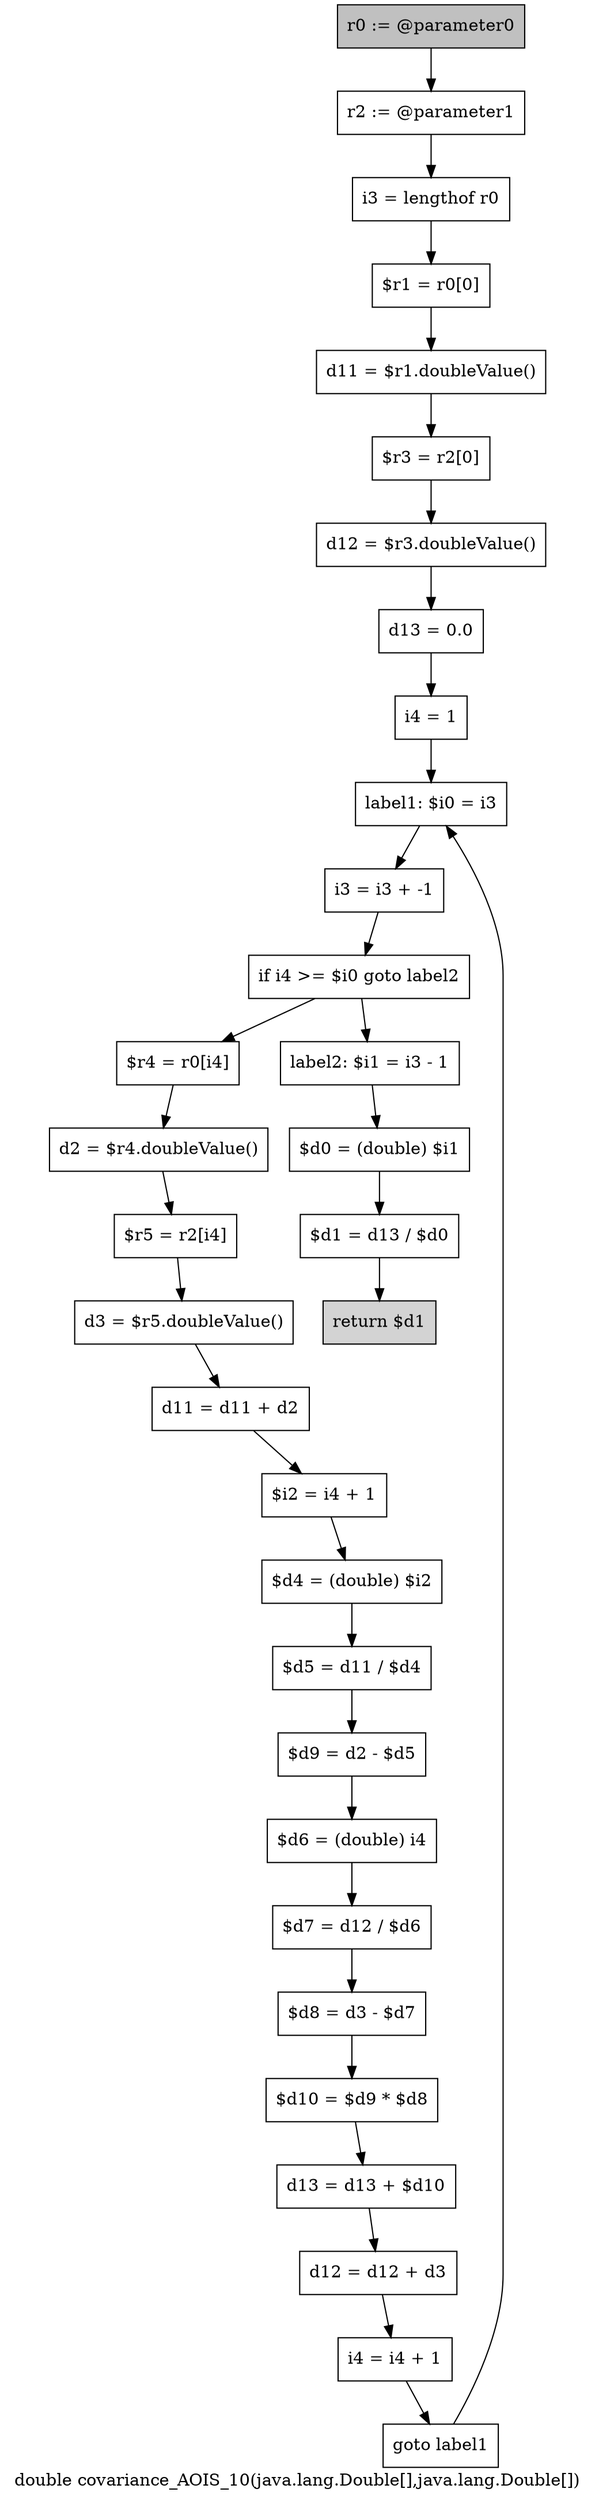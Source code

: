 digraph "double covariance_AOIS_10(java.lang.Double[],java.lang.Double[])" {
    label="double covariance_AOIS_10(java.lang.Double[],java.lang.Double[])";
    node [shape=box];
    "0" [style=filled,fillcolor=gray,label="r0 := @parameter0",];
    "1" [label="r2 := @parameter1",];
    "0"->"1";
    "2" [label="i3 = lengthof r0",];
    "1"->"2";
    "3" [label="$r1 = r0[0]",];
    "2"->"3";
    "4" [label="d11 = $r1.doubleValue()",];
    "3"->"4";
    "5" [label="$r3 = r2[0]",];
    "4"->"5";
    "6" [label="d12 = $r3.doubleValue()",];
    "5"->"6";
    "7" [label="d13 = 0.0",];
    "6"->"7";
    "8" [label="i4 = 1",];
    "7"->"8";
    "9" [label="label1: $i0 = i3",];
    "8"->"9";
    "10" [label="i3 = i3 + -1",];
    "9"->"10";
    "11" [label="if i4 >= $i0 goto label2",];
    "10"->"11";
    "12" [label="$r4 = r0[i4]",];
    "11"->"12";
    "29" [label="label2: $i1 = i3 - 1",];
    "11"->"29";
    "13" [label="d2 = $r4.doubleValue()",];
    "12"->"13";
    "14" [label="$r5 = r2[i4]",];
    "13"->"14";
    "15" [label="d3 = $r5.doubleValue()",];
    "14"->"15";
    "16" [label="d11 = d11 + d2",];
    "15"->"16";
    "17" [label="$i2 = i4 + 1",];
    "16"->"17";
    "18" [label="$d4 = (double) $i2",];
    "17"->"18";
    "19" [label="$d5 = d11 / $d4",];
    "18"->"19";
    "20" [label="$d9 = d2 - $d5",];
    "19"->"20";
    "21" [label="$d6 = (double) i4",];
    "20"->"21";
    "22" [label="$d7 = d12 / $d6",];
    "21"->"22";
    "23" [label="$d8 = d3 - $d7",];
    "22"->"23";
    "24" [label="$d10 = $d9 * $d8",];
    "23"->"24";
    "25" [label="d13 = d13 + $d10",];
    "24"->"25";
    "26" [label="d12 = d12 + d3",];
    "25"->"26";
    "27" [label="i4 = i4 + 1",];
    "26"->"27";
    "28" [label="goto label1",];
    "27"->"28";
    "28"->"9";
    "30" [label="$d0 = (double) $i1",];
    "29"->"30";
    "31" [label="$d1 = d13 / $d0",];
    "30"->"31";
    "32" [style=filled,fillcolor=lightgray,label="return $d1",];
    "31"->"32";
}
